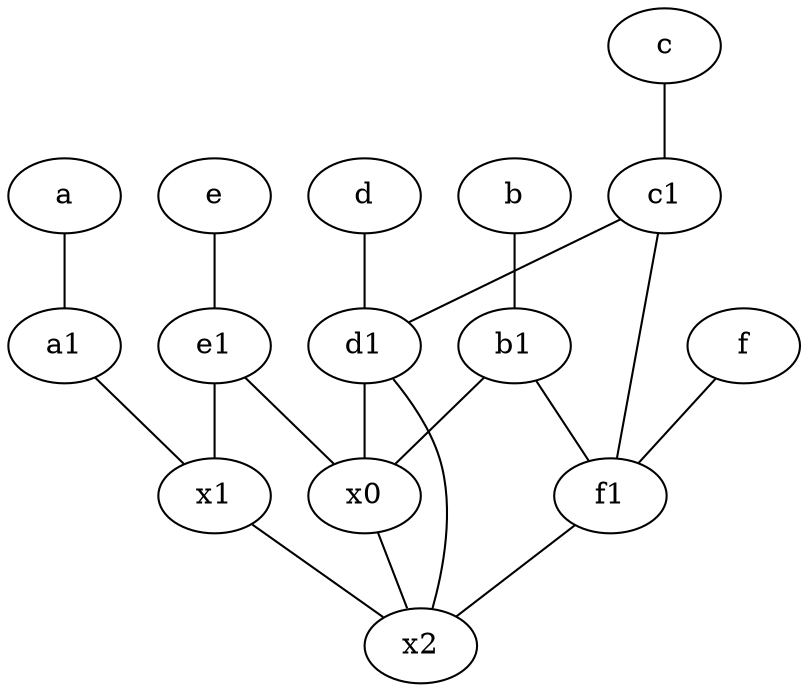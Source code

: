 graph {
	node [labelfontsize=50]
	d1 [labelfontsize=50 pos="3,5!"]
	a [labelfontsize=50 pos="8,2!"]
	x2 [labelfontsize=50]
	b1 [labelfontsize=50 pos="9,4!"]
	f1 [labelfontsize=50 pos="3,8!"]
	d [labelfontsize=50 pos="2,5!"]
	a1 [labelfontsize=50 pos="8,3!"]
	x1 [labelfontsize=50]
	b [labelfontsize=50 pos="10,4!"]
	e [labelfontsize=50 pos="7,9!"]
	x0 [labelfontsize=50]
	c1 [labelfontsize=50 pos="4.5,3!"]
	f [labelfontsize=50 pos="3,9!"]
	c [labelfontsize=50 pos="4.5,2!"]
	e1 [labelfontsize=50 pos="7,7!"]
	f1 -- x2
	e1 -- x1
	e1 -- x0
	b1 -- f1
	f -- f1
	c -- c1
	e -- e1
	x0 -- x2
	d1 -- x2
	b1 -- x0
	a -- a1
	b -- b1
	a1 -- x1
	d1 -- x0
	c1 -- d1
	d -- d1
	c1 -- f1
	x1 -- x2
}
